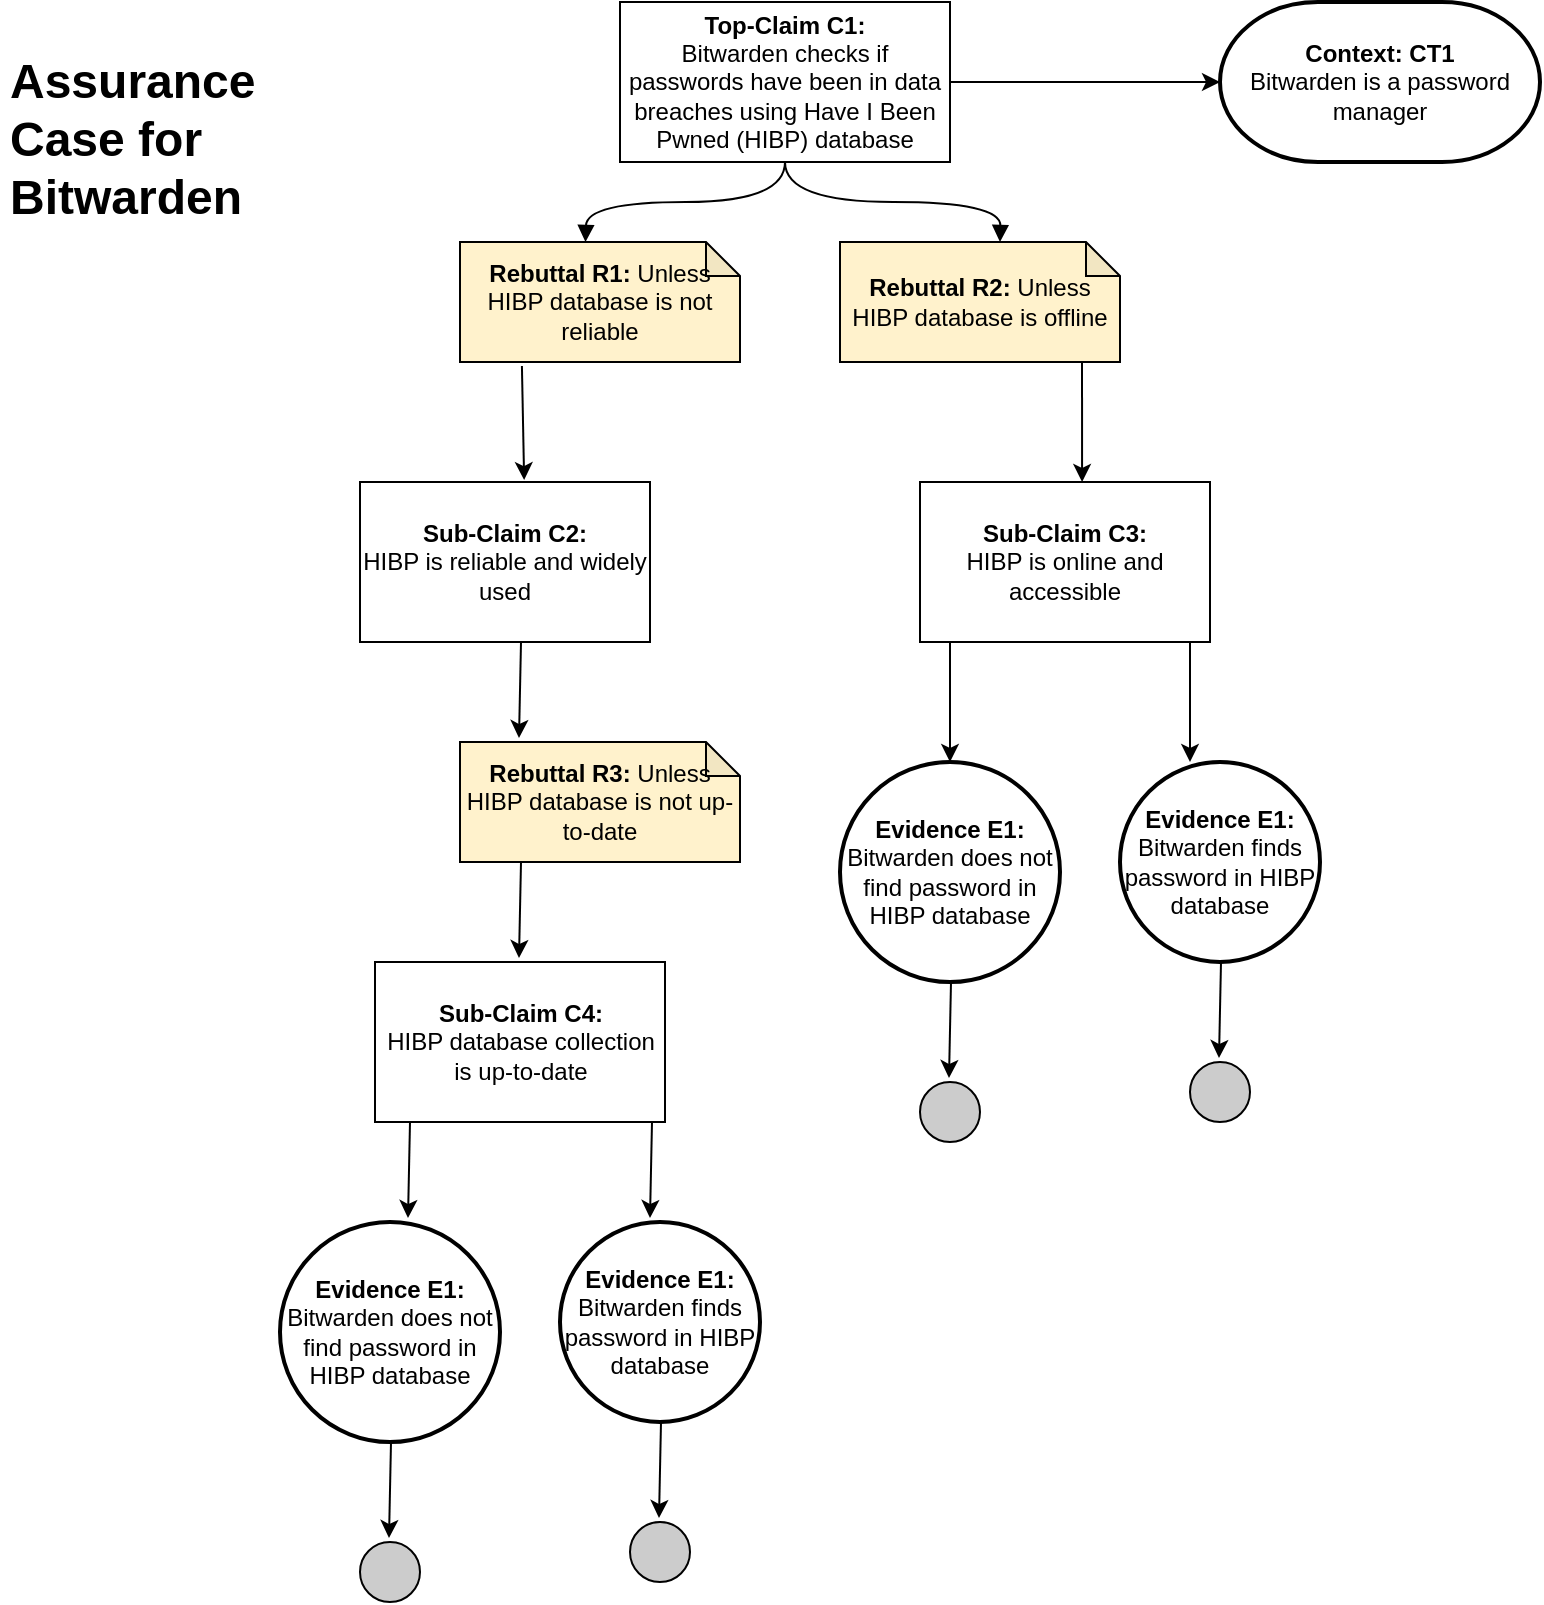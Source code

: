<mxfile version="24.7.17">
  <diagram name="Page-1" id="BZeBdIKzm5LHckF4zBrf">
    <mxGraphModel dx="1218" dy="1743" grid="1" gridSize="10" guides="1" tooltips="1" connect="1" arrows="1" fold="1" page="1" pageScale="1" pageWidth="850" pageHeight="1100" math="0" shadow="0">
      <root>
        <mxCell id="0" />
        <mxCell id="1" parent="0" />
        <mxCell id="dw_pi0EsB-rtCPLMLojA-1" value="&lt;b&gt;Top-Claim C1:&lt;/b&gt;&lt;div&gt;Bitwarden checks if passwords have been in data breaches using Have I Been Pwned (HIBP) database&lt;/div&gt;" style="rounded=0;whiteSpace=wrap;html=1;" vertex="1" parent="1">
          <mxGeometry x="330" width="165" height="80" as="geometry" />
        </mxCell>
        <mxCell id="dw_pi0EsB-rtCPLMLojA-3" value="&lt;b&gt;Context: CT1&lt;/b&gt;&lt;div&gt;Bitwarden is a password manager&lt;/div&gt;" style="strokeWidth=2;html=1;shape=mxgraph.flowchart.terminator;whiteSpace=wrap;" vertex="1" parent="1">
          <mxGeometry x="630" width="160" height="80" as="geometry" />
        </mxCell>
        <mxCell id="dw_pi0EsB-rtCPLMLojA-10" value="&lt;b&gt;Evidence E1:&lt;/b&gt;&lt;div&gt;Bitwarden finds password in HIBP database&lt;/div&gt;" style="strokeWidth=2;html=1;shape=mxgraph.flowchart.start_2;whiteSpace=wrap;" vertex="1" parent="1">
          <mxGeometry x="300" y="610" width="100" height="100" as="geometry" />
        </mxCell>
        <mxCell id="dw_pi0EsB-rtCPLMLojA-12" value="" style="endArrow=classic;html=1;rounded=0;entryX=0;entryY=0.5;entryDx=0;entryDy=0;entryPerimeter=0;exitX=1;exitY=0.5;exitDx=0;exitDy=0;" edge="1" parent="1" source="dw_pi0EsB-rtCPLMLojA-1" target="dw_pi0EsB-rtCPLMLojA-3">
          <mxGeometry width="50" height="50" relative="1" as="geometry">
            <mxPoint x="510" y="40" as="sourcePoint" />
            <mxPoint x="620" y="40" as="targetPoint" />
          </mxGeometry>
        </mxCell>
        <mxCell id="dw_pi0EsB-rtCPLMLojA-22" value="&lt;b&gt;Sub-Claim C2:&lt;/b&gt;&lt;div&gt;HIBP is reliable and widely used&lt;br&gt;&lt;/div&gt;" style="rounded=0;whiteSpace=wrap;html=1;" vertex="1" parent="1">
          <mxGeometry x="200" y="240" width="145" height="80" as="geometry" />
        </mxCell>
        <mxCell id="dw_pi0EsB-rtCPLMLojA-25" value="&lt;b&gt;Sub-Claim C3:&lt;/b&gt;&lt;div&gt;HIBP is online and accessible&lt;br&gt;&lt;/div&gt;" style="rounded=0;whiteSpace=wrap;html=1;" vertex="1" parent="1">
          <mxGeometry x="480" y="240" width="145" height="80" as="geometry" />
        </mxCell>
        <mxCell id="dw_pi0EsB-rtCPLMLojA-26" value="" style="endArrow=classic;html=1;rounded=0;exitX=0.684;exitY=1.025;exitDx=0;exitDy=0;exitPerimeter=0;entryX=0.559;entryY=0;entryDx=0;entryDy=0;entryPerimeter=0;" edge="1" parent="1" target="dw_pi0EsB-rtCPLMLojA-25">
          <mxGeometry width="50" height="50" relative="1" as="geometry">
            <mxPoint x="561" y="180" as="sourcePoint" />
            <mxPoint x="560" y="228" as="targetPoint" />
          </mxGeometry>
        </mxCell>
        <mxCell id="dw_pi0EsB-rtCPLMLojA-27" value="" style="endArrow=classic;html=1;rounded=0;exitX=0.368;exitY=1.025;exitDx=0;exitDy=0;exitPerimeter=0;entryX=0.566;entryY=-0.012;entryDx=0;entryDy=0;entryPerimeter=0;" edge="1" parent="1" target="dw_pi0EsB-rtCPLMLojA-22">
          <mxGeometry width="50" height="50" relative="1" as="geometry">
            <mxPoint x="280.96" y="182" as="sourcePoint" />
            <mxPoint x="281" y="230" as="targetPoint" />
          </mxGeometry>
        </mxCell>
        <mxCell id="dw_pi0EsB-rtCPLMLojA-29" value="" style="endArrow=classic;html=1;rounded=0;exitX=0.368;exitY=1.025;exitDx=0;exitDy=0;exitPerimeter=0;" edge="1" parent="1">
          <mxGeometry width="50" height="50" relative="1" as="geometry">
            <mxPoint x="280.5" y="320" as="sourcePoint" />
            <mxPoint x="279.5" y="368" as="targetPoint" />
          </mxGeometry>
        </mxCell>
        <mxCell id="dw_pi0EsB-rtCPLMLojA-30" value="&lt;b&gt;Sub-Claim C4:&lt;/b&gt;&lt;div&gt;HIBP database collection is up-to-date&lt;br&gt;&lt;/div&gt;" style="rounded=0;whiteSpace=wrap;html=1;" vertex="1" parent="1">
          <mxGeometry x="207.5" y="480" width="145" height="80" as="geometry" />
        </mxCell>
        <mxCell id="dw_pi0EsB-rtCPLMLojA-32" value="" style="endArrow=classic;html=1;rounded=0;exitX=0.368;exitY=1.025;exitDx=0;exitDy=0;exitPerimeter=0;" edge="1" parent="1">
          <mxGeometry width="50" height="50" relative="1" as="geometry">
            <mxPoint x="280.5" y="430" as="sourcePoint" />
            <mxPoint x="279.5" y="478" as="targetPoint" />
          </mxGeometry>
        </mxCell>
        <mxCell id="dw_pi0EsB-rtCPLMLojA-33" value="&lt;b&gt;Evidence E1:&lt;/b&gt;&lt;div&gt;Bitwarden does not find password in HIBP database&lt;/div&gt;" style="strokeWidth=2;html=1;shape=mxgraph.flowchart.start_2;whiteSpace=wrap;" vertex="1" parent="1">
          <mxGeometry x="160" y="610" width="110" height="110" as="geometry" />
        </mxCell>
        <mxCell id="dw_pi0EsB-rtCPLMLojA-37" value="" style="endArrow=classic;html=1;rounded=0;exitX=0.368;exitY=1.025;exitDx=0;exitDy=0;exitPerimeter=0;" edge="1" parent="1">
          <mxGeometry width="50" height="50" relative="1" as="geometry">
            <mxPoint x="225" y="560" as="sourcePoint" />
            <mxPoint x="224" y="608" as="targetPoint" />
          </mxGeometry>
        </mxCell>
        <mxCell id="dw_pi0EsB-rtCPLMLojA-38" value="" style="endArrow=classic;html=1;rounded=0;exitX=0.368;exitY=1.025;exitDx=0;exitDy=0;exitPerimeter=0;" edge="1" parent="1">
          <mxGeometry width="50" height="50" relative="1" as="geometry">
            <mxPoint x="346" y="560" as="sourcePoint" />
            <mxPoint x="345" y="608" as="targetPoint" />
          </mxGeometry>
        </mxCell>
        <mxCell id="dw_pi0EsB-rtCPLMLojA-40" value="" style="ellipse;whiteSpace=wrap;html=1;aspect=fixed;fillColor=#CCCCCC;" vertex="1" parent="1">
          <mxGeometry x="200" y="770" width="30" height="30" as="geometry" />
        </mxCell>
        <mxCell id="dw_pi0EsB-rtCPLMLojA-41" value="" style="ellipse;whiteSpace=wrap;html=1;aspect=fixed;fillColor=#CCCCCC;" vertex="1" parent="1">
          <mxGeometry x="335" y="760" width="30" height="30" as="geometry" />
        </mxCell>
        <mxCell id="dw_pi0EsB-rtCPLMLojA-42" value="" style="endArrow=classic;html=1;rounded=0;exitX=0.368;exitY=1.025;exitDx=0;exitDy=0;exitPerimeter=0;" edge="1" parent="1">
          <mxGeometry width="50" height="50" relative="1" as="geometry">
            <mxPoint x="215.5" y="720" as="sourcePoint" />
            <mxPoint x="214.5" y="768" as="targetPoint" />
          </mxGeometry>
        </mxCell>
        <mxCell id="dw_pi0EsB-rtCPLMLojA-43" value="" style="endArrow=classic;html=1;rounded=0;exitX=0.368;exitY=1.025;exitDx=0;exitDy=0;exitPerimeter=0;" edge="1" parent="1">
          <mxGeometry width="50" height="50" relative="1" as="geometry">
            <mxPoint x="350.5" y="710" as="sourcePoint" />
            <mxPoint x="349.5" y="758" as="targetPoint" />
          </mxGeometry>
        </mxCell>
        <mxCell id="dw_pi0EsB-rtCPLMLojA-44" value="&lt;b&gt;Rebuttal R1:&lt;/b&gt; Unless HIBP database is not reliable" style="shape=note;whiteSpace=wrap;html=1;backgroundOutline=1;darkOpacity=0.05;size=17;fillColor=#FFF2CC;" vertex="1" parent="1">
          <mxGeometry x="250" y="120" width="140" height="60" as="geometry" />
        </mxCell>
        <mxCell id="dw_pi0EsB-rtCPLMLojA-45" value="&lt;b&gt;Rebuttal R2: &lt;/b&gt;Unless HIBP database is offline" style="shape=note;whiteSpace=wrap;html=1;backgroundOutline=1;darkOpacity=0.05;size=17;fillColor=#FFF2CC;" vertex="1" parent="1">
          <mxGeometry x="440" y="120" width="140" height="60" as="geometry" />
        </mxCell>
        <mxCell id="dw_pi0EsB-rtCPLMLojA-46" value="&lt;b&gt;Rebuttal R3:&lt;/b&gt; Unless HIBP database is not up-to-date" style="shape=note;whiteSpace=wrap;html=1;backgroundOutline=1;darkOpacity=0.05;size=17;fillColor=#FFF2CC;" vertex="1" parent="1">
          <mxGeometry x="250" y="370" width="140" height="60" as="geometry" />
        </mxCell>
        <mxCell id="dw_pi0EsB-rtCPLMLojA-48" style="edgeStyle=orthogonalEdgeStyle;curved=1;rounded=0;orthogonalLoop=1;jettySize=auto;html=1;exitX=0.5;exitY=1;exitDx=0;exitDy=0;endArrow=block;endFill=1;" edge="1" parent="1" source="dw_pi0EsB-rtCPLMLojA-1">
          <mxGeometry relative="1" as="geometry">
            <mxPoint x="400" y="90" as="sourcePoint" />
            <mxPoint x="520" y="120" as="targetPoint" />
          </mxGeometry>
        </mxCell>
        <mxCell id="dw_pi0EsB-rtCPLMLojA-49" style="edgeStyle=orthogonalEdgeStyle;curved=1;rounded=0;orthogonalLoop=1;jettySize=auto;html=1;exitX=0.5;exitY=1;exitDx=0;exitDy=0;endArrow=block;endFill=1;" edge="1" parent="1" source="dw_pi0EsB-rtCPLMLojA-1">
          <mxGeometry relative="1" as="geometry">
            <mxPoint x="246.75" y="80" as="sourcePoint" />
            <mxPoint x="312.75" y="120" as="targetPoint" />
          </mxGeometry>
        </mxCell>
        <mxCell id="dw_pi0EsB-rtCPLMLojA-50" value="&lt;h1&gt;Assurance Case for Bitwarden&lt;/h1&gt;" style="text;html=1;strokeColor=none;fillColor=none;spacing=5;spacingTop=-20;whiteSpace=wrap;overflow=hidden;rounded=0;" vertex="1" parent="1">
          <mxGeometry x="20" y="20" width="190" height="150" as="geometry" />
        </mxCell>
        <mxCell id="dw_pi0EsB-rtCPLMLojA-51" value="&lt;b&gt;Evidence E1:&lt;/b&gt;&lt;div&gt;Bitwarden finds password in HIBP database&lt;/div&gt;" style="strokeWidth=2;html=1;shape=mxgraph.flowchart.start_2;whiteSpace=wrap;" vertex="1" parent="1">
          <mxGeometry x="580" y="380" width="100" height="100" as="geometry" />
        </mxCell>
        <mxCell id="dw_pi0EsB-rtCPLMLojA-52" value="&lt;b&gt;Evidence E1:&lt;/b&gt;&lt;div&gt;Bitwarden does not find password in HIBP database&lt;/div&gt;" style="strokeWidth=2;html=1;shape=mxgraph.flowchart.start_2;whiteSpace=wrap;" vertex="1" parent="1">
          <mxGeometry x="440" y="380" width="110" height="110" as="geometry" />
        </mxCell>
        <mxCell id="dw_pi0EsB-rtCPLMLojA-53" value="" style="ellipse;whiteSpace=wrap;html=1;aspect=fixed;fillColor=#CCCCCC;" vertex="1" parent="1">
          <mxGeometry x="480" y="540" width="30" height="30" as="geometry" />
        </mxCell>
        <mxCell id="dw_pi0EsB-rtCPLMLojA-54" value="" style="ellipse;whiteSpace=wrap;html=1;aspect=fixed;fillColor=#CCCCCC;" vertex="1" parent="1">
          <mxGeometry x="615" y="530" width="30" height="30" as="geometry" />
        </mxCell>
        <mxCell id="dw_pi0EsB-rtCPLMLojA-55" value="" style="endArrow=classic;html=1;rounded=0;exitX=0.368;exitY=1.025;exitDx=0;exitDy=0;exitPerimeter=0;" edge="1" parent="1">
          <mxGeometry width="50" height="50" relative="1" as="geometry">
            <mxPoint x="495.5" y="490" as="sourcePoint" />
            <mxPoint x="494.5" y="538" as="targetPoint" />
          </mxGeometry>
        </mxCell>
        <mxCell id="dw_pi0EsB-rtCPLMLojA-56" value="" style="endArrow=classic;html=1;rounded=0;exitX=0.368;exitY=1.025;exitDx=0;exitDy=0;exitPerimeter=0;" edge="1" parent="1">
          <mxGeometry width="50" height="50" relative="1" as="geometry">
            <mxPoint x="630.5" y="480" as="sourcePoint" />
            <mxPoint x="629.5" y="528" as="targetPoint" />
          </mxGeometry>
        </mxCell>
        <mxCell id="dw_pi0EsB-rtCPLMLojA-57" value="" style="endArrow=classic;html=1;rounded=0;exitX=0.684;exitY=1.025;exitDx=0;exitDy=0;exitPerimeter=0;entryX=0.559;entryY=0;entryDx=0;entryDy=0;entryPerimeter=0;" edge="1" parent="1">
          <mxGeometry width="50" height="50" relative="1" as="geometry">
            <mxPoint x="495" y="320" as="sourcePoint" />
            <mxPoint x="495" y="380" as="targetPoint" />
          </mxGeometry>
        </mxCell>
        <mxCell id="dw_pi0EsB-rtCPLMLojA-58" value="" style="endArrow=classic;html=1;rounded=0;exitX=0.684;exitY=1.025;exitDx=0;exitDy=0;exitPerimeter=0;entryX=0.559;entryY=0;entryDx=0;entryDy=0;entryPerimeter=0;" edge="1" parent="1">
          <mxGeometry width="50" height="50" relative="1" as="geometry">
            <mxPoint x="615" y="320" as="sourcePoint" />
            <mxPoint x="615" y="380" as="targetPoint" />
          </mxGeometry>
        </mxCell>
      </root>
    </mxGraphModel>
  </diagram>
</mxfile>
